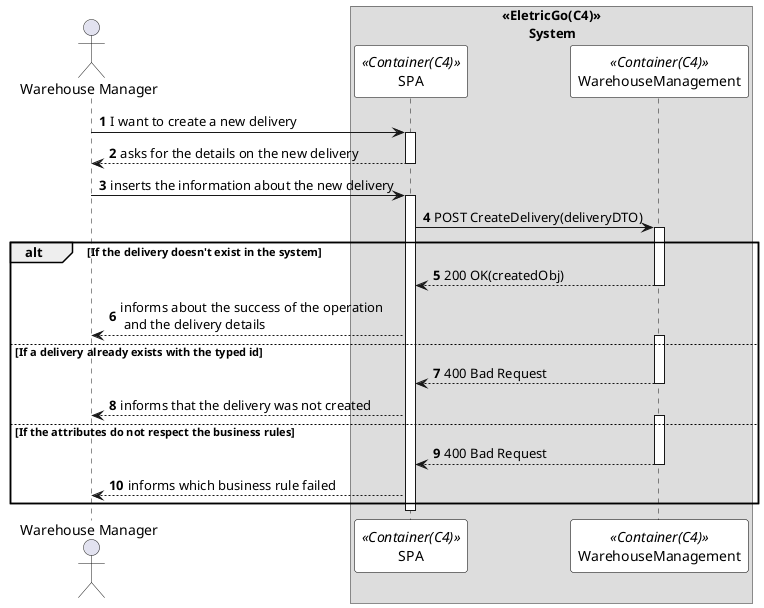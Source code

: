 @startuml createDeliverySD
autonumber

skinparam sequence {
    ParticipantBorderColor black
    ParticipantBackgroundColor white
}

actor "Warehouse Manager" as admin


box "<<EletricGo(C4)>>\n\tSystem"
participant SPA as system <<Container(C4)>>
participant WarehouseManagement as  WM <<Container(C4)>>
end box

admin -> system: I want to create a new delivery
activate system

system --> admin: asks for the details on the new delivery
deactivate system

admin -> system: inserts the information about the new delivery

activate system
system -> WM: POST CreateDelivery(deliveryDTO)
activate WM

alt If the delivery doesn't exist in the system  
WM --> system: 200 OK(createdObj)
deactivate WM

system --> admin: informs about the success of the operation \n and the delivery details


else If a delivery already exists with the typed id

activate WM
WM --> system: 400 Bad Request
deactivate WM

system --> admin: informs that the delivery was not created

else If the attributes do not respect the business rules

activate WM
WM --> system: 400 Bad Request
deactivate WM

system --> admin: informs which business rule failed

end

deactivate system
deactivate admin

@enduml